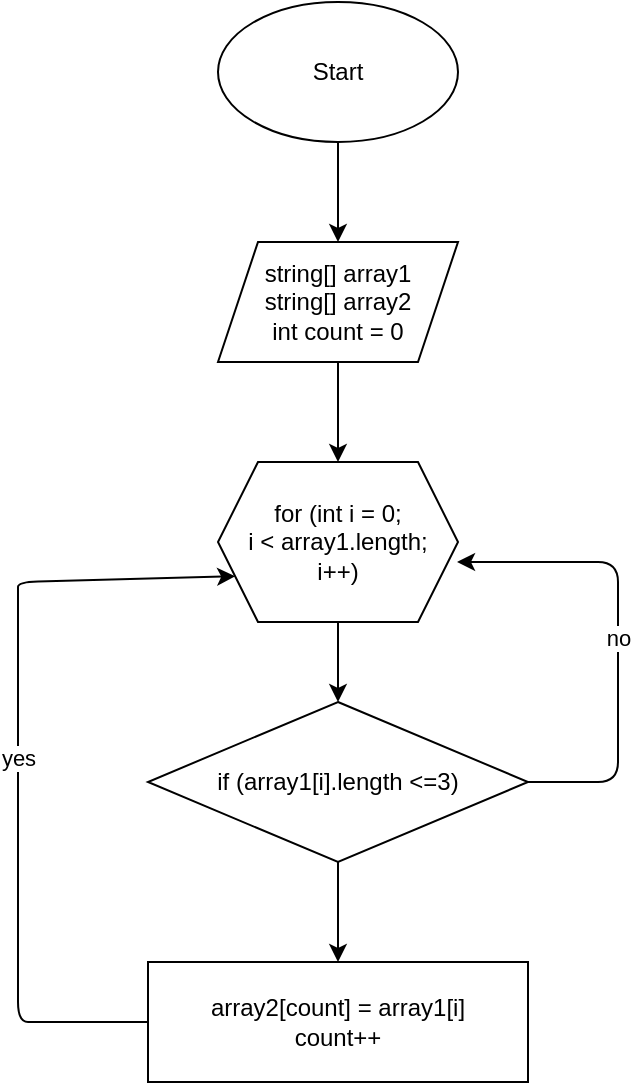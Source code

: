 <mxfile>
    <diagram id="ap_AOA-tryvTreg8famk" name="Страница 1">
        <mxGraphModel dx="443" dy="455" grid="1" gridSize="10" guides="1" tooltips="1" connect="1" arrows="1" fold="1" page="1" pageScale="1" pageWidth="827" pageHeight="1169" math="0" shadow="0">
            <root>
                <mxCell id="0"/>
                <mxCell id="1" parent="0"/>
                <mxCell id="5" value="" style="edgeStyle=none;html=1;" edge="1" parent="1" source="3" target="4">
                    <mxGeometry relative="1" as="geometry"/>
                </mxCell>
                <mxCell id="3" value="Start" style="ellipse;whiteSpace=wrap;html=1;" vertex="1" parent="1">
                    <mxGeometry x="320" y="30" width="120" height="70" as="geometry"/>
                </mxCell>
                <mxCell id="7" value="" style="edgeStyle=none;html=1;" edge="1" parent="1" source="4" target="6">
                    <mxGeometry relative="1" as="geometry"/>
                </mxCell>
                <mxCell id="4" value="string[] array1&lt;br&gt;string[] array2&lt;br&gt;int count = 0" style="shape=parallelogram;perimeter=parallelogramPerimeter;whiteSpace=wrap;html=1;fixedSize=1;" vertex="1" parent="1">
                    <mxGeometry x="320" y="150" width="120" height="60" as="geometry"/>
                </mxCell>
                <mxCell id="10" value="" style="edgeStyle=none;html=1;" edge="1" parent="1" source="6" target="8">
                    <mxGeometry relative="1" as="geometry"/>
                </mxCell>
                <mxCell id="6" value="for (int i = 0;&lt;br&gt;i &amp;lt; array1.length;&lt;br&gt;i++)" style="shape=hexagon;perimeter=hexagonPerimeter2;whiteSpace=wrap;html=1;fixedSize=1;" vertex="1" parent="1">
                    <mxGeometry x="320" y="260" width="120" height="80" as="geometry"/>
                </mxCell>
                <mxCell id="11" value="no" style="edgeStyle=none;html=1;entryX=0.996;entryY=0.625;entryDx=0;entryDy=0;entryPerimeter=0;" edge="1" parent="1" source="8" target="6">
                    <mxGeometry relative="1" as="geometry">
                        <mxPoint x="520" y="300" as="targetPoint"/>
                        <Array as="points">
                            <mxPoint x="520" y="420"/>
                            <mxPoint x="520" y="310"/>
                        </Array>
                    </mxGeometry>
                </mxCell>
                <mxCell id="13" style="edgeStyle=none;html=1;entryX=0.5;entryY=0;entryDx=0;entryDy=0;" edge="1" parent="1" source="8" target="12">
                    <mxGeometry relative="1" as="geometry"/>
                </mxCell>
                <mxCell id="8" value="if (array1[i].length &amp;lt;=3)" style="rhombus;whiteSpace=wrap;html=1;" vertex="1" parent="1">
                    <mxGeometry x="285" y="380" width="190" height="80" as="geometry"/>
                </mxCell>
                <mxCell id="14" value="yes" style="edgeStyle=none;html=1;entryX=0;entryY=0.75;entryDx=0;entryDy=0;" edge="1" parent="1" source="12" target="6">
                    <mxGeometry relative="1" as="geometry">
                        <mxPoint x="220" y="300" as="targetPoint"/>
                        <Array as="points">
                            <mxPoint x="240" y="540"/>
                            <mxPoint x="220" y="540"/>
                            <mxPoint x="220" y="360"/>
                            <mxPoint x="220" y="330"/>
                            <mxPoint x="220" y="320"/>
                        </Array>
                    </mxGeometry>
                </mxCell>
                <mxCell id="12" value="array2[count] = array1[i]&lt;br&gt;count++" style="rounded=0;whiteSpace=wrap;html=1;" vertex="1" parent="1">
                    <mxGeometry x="285" y="510" width="190" height="60" as="geometry"/>
                </mxCell>
            </root>
        </mxGraphModel>
    </diagram>
</mxfile>